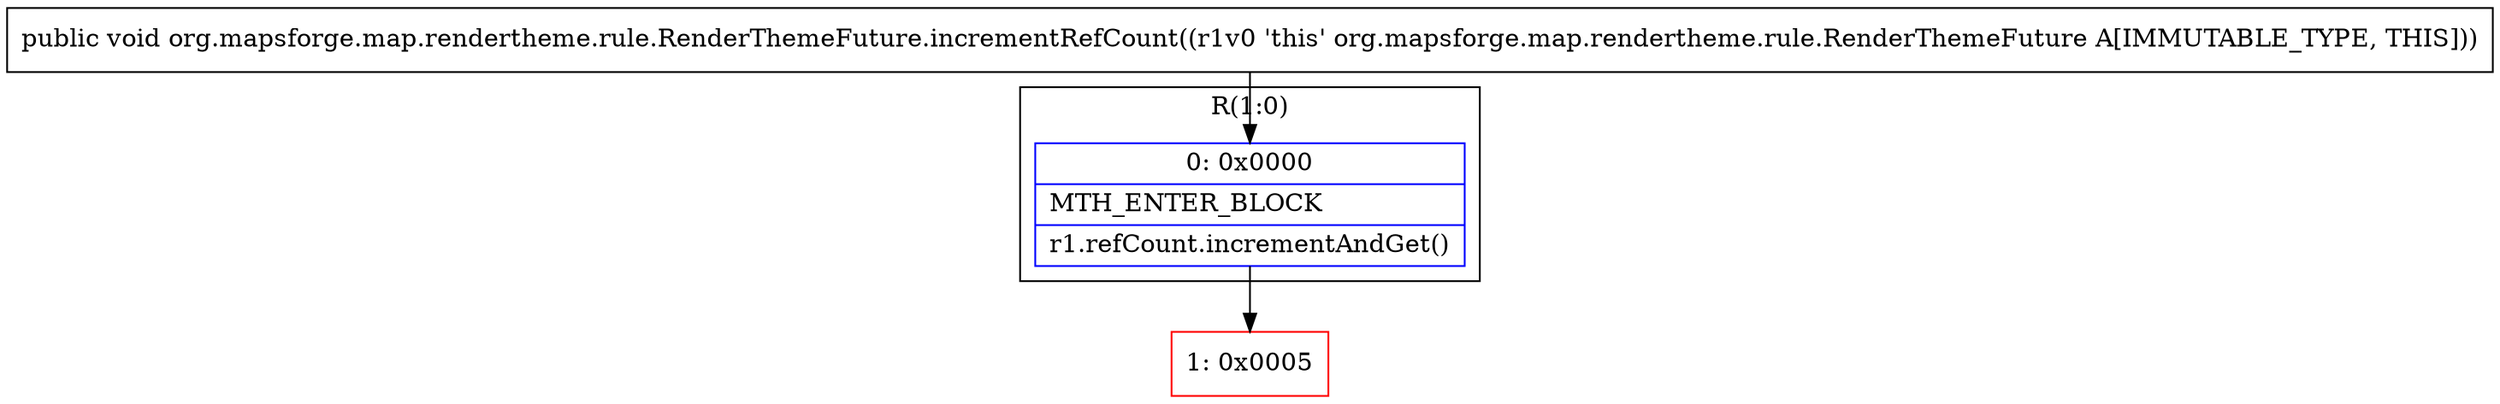 digraph "CFG fororg.mapsforge.map.rendertheme.rule.RenderThemeFuture.incrementRefCount()V" {
subgraph cluster_Region_126794610 {
label = "R(1:0)";
node [shape=record,color=blue];
Node_0 [shape=record,label="{0\:\ 0x0000|MTH_ENTER_BLOCK\l|r1.refCount.incrementAndGet()\l}"];
}
Node_1 [shape=record,color=red,label="{1\:\ 0x0005}"];
MethodNode[shape=record,label="{public void org.mapsforge.map.rendertheme.rule.RenderThemeFuture.incrementRefCount((r1v0 'this' org.mapsforge.map.rendertheme.rule.RenderThemeFuture A[IMMUTABLE_TYPE, THIS])) }"];
MethodNode -> Node_0;
Node_0 -> Node_1;
}

